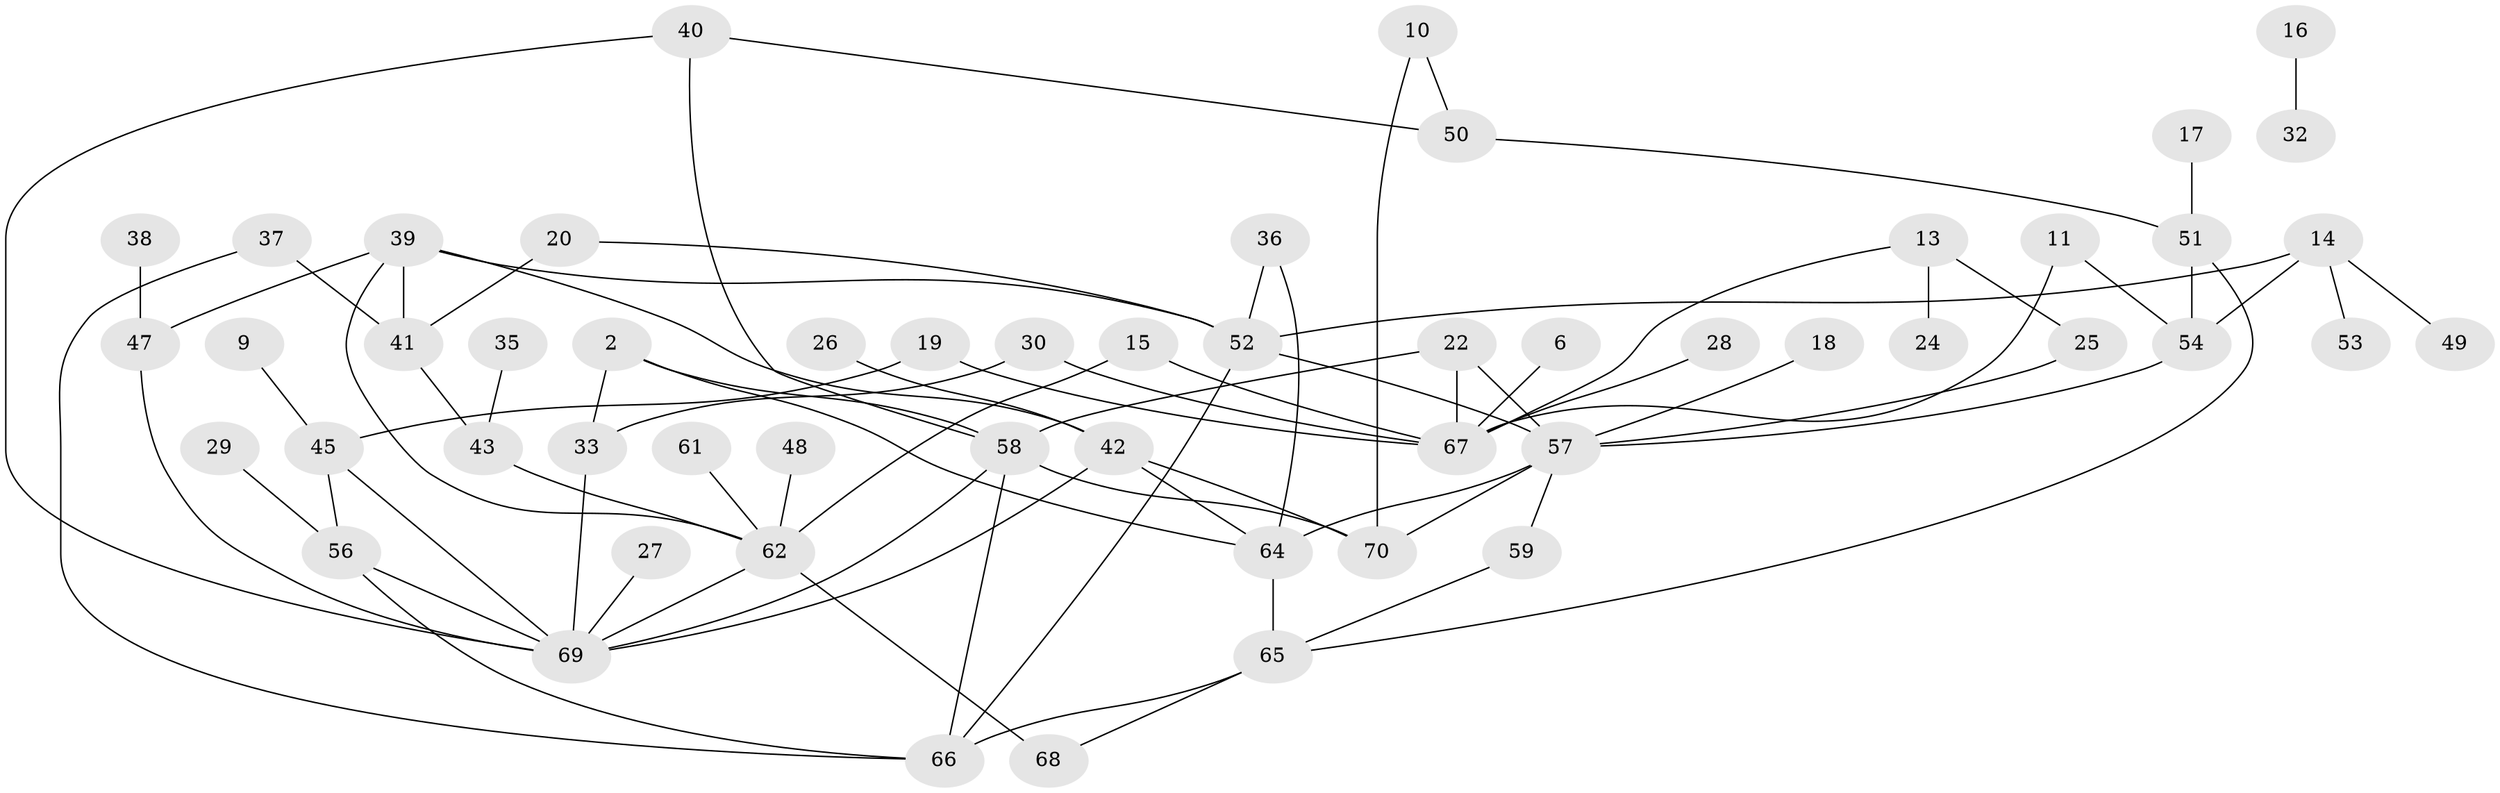 // original degree distribution, {0: 0.1048951048951049, 1: 0.23076923076923078, 3: 0.2097902097902098, 4: 0.1048951048951049, 2: 0.2937062937062937, 5: 0.04895104895104895, 6: 0.006993006993006993}
// Generated by graph-tools (version 1.1) at 2025/49/03/09/25 03:49:07]
// undirected, 54 vertices, 80 edges
graph export_dot {
graph [start="1"]
  node [color=gray90,style=filled];
  2;
  6;
  9;
  10;
  11;
  13;
  14;
  15;
  16;
  17;
  18;
  19;
  20;
  22;
  24;
  25;
  26;
  27;
  28;
  29;
  30;
  32;
  33;
  35;
  36;
  37;
  38;
  39;
  40;
  41;
  42;
  43;
  45;
  47;
  48;
  49;
  50;
  51;
  52;
  53;
  54;
  56;
  57;
  58;
  59;
  61;
  62;
  64;
  65;
  66;
  67;
  68;
  69;
  70;
  2 -- 33 [weight=1.0];
  2 -- 58 [weight=1.0];
  2 -- 64 [weight=1.0];
  6 -- 67 [weight=1.0];
  9 -- 45 [weight=1.0];
  10 -- 50 [weight=1.0];
  10 -- 70 [weight=1.0];
  11 -- 54 [weight=1.0];
  11 -- 67 [weight=1.0];
  13 -- 24 [weight=1.0];
  13 -- 25 [weight=1.0];
  13 -- 67 [weight=1.0];
  14 -- 49 [weight=1.0];
  14 -- 52 [weight=1.0];
  14 -- 53 [weight=1.0];
  14 -- 54 [weight=1.0];
  15 -- 62 [weight=1.0];
  15 -- 67 [weight=1.0];
  16 -- 32 [weight=1.0];
  17 -- 51 [weight=1.0];
  18 -- 57 [weight=1.0];
  19 -- 45 [weight=1.0];
  19 -- 67 [weight=1.0];
  20 -- 41 [weight=1.0];
  20 -- 52 [weight=1.0];
  22 -- 57 [weight=1.0];
  22 -- 58 [weight=1.0];
  22 -- 67 [weight=1.0];
  25 -- 57 [weight=1.0];
  26 -- 42 [weight=1.0];
  27 -- 69 [weight=1.0];
  28 -- 67 [weight=1.0];
  29 -- 56 [weight=1.0];
  30 -- 33 [weight=1.0];
  30 -- 67 [weight=1.0];
  33 -- 69 [weight=1.0];
  35 -- 43 [weight=1.0];
  36 -- 52 [weight=1.0];
  36 -- 64 [weight=1.0];
  37 -- 41 [weight=1.0];
  37 -- 66 [weight=1.0];
  38 -- 47 [weight=1.0];
  39 -- 41 [weight=1.0];
  39 -- 42 [weight=1.0];
  39 -- 47 [weight=1.0];
  39 -- 52 [weight=1.0];
  39 -- 62 [weight=1.0];
  40 -- 50 [weight=1.0];
  40 -- 58 [weight=1.0];
  40 -- 69 [weight=1.0];
  41 -- 43 [weight=1.0];
  42 -- 64 [weight=1.0];
  42 -- 69 [weight=1.0];
  42 -- 70 [weight=1.0];
  43 -- 62 [weight=1.0];
  45 -- 56 [weight=1.0];
  45 -- 69 [weight=1.0];
  47 -- 69 [weight=1.0];
  48 -- 62 [weight=1.0];
  50 -- 51 [weight=1.0];
  51 -- 54 [weight=1.0];
  51 -- 65 [weight=1.0];
  52 -- 57 [weight=1.0];
  52 -- 66 [weight=1.0];
  54 -- 57 [weight=1.0];
  56 -- 66 [weight=1.0];
  56 -- 69 [weight=1.0];
  57 -- 59 [weight=1.0];
  57 -- 64 [weight=1.0];
  57 -- 70 [weight=2.0];
  58 -- 66 [weight=1.0];
  58 -- 69 [weight=1.0];
  58 -- 70 [weight=1.0];
  59 -- 65 [weight=1.0];
  61 -- 62 [weight=1.0];
  62 -- 68 [weight=2.0];
  62 -- 69 [weight=1.0];
  64 -- 65 [weight=1.0];
  65 -- 66 [weight=1.0];
  65 -- 68 [weight=1.0];
}
